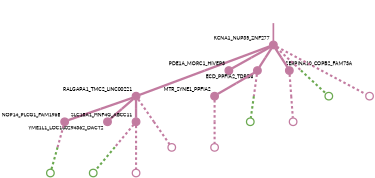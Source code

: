 strict digraph  {
graph[splines=false]; nodesep=0.7; rankdir=TB; ranksep=0.6; forcelabels=true; dpi=600; size=2.5;
0 [color="#c27ba0ff", fillcolor="#c27ba0ff", fixedsize=true, fontname=Lato, fontsize="12pt", height="0.25", label="", penwidth=3, shape=circle, style=filled, xlabel=KCNA1_NUP35_ZNF277];
1 [color="#c27ba0ff", fillcolor="#c27ba0ff", fixedsize=true, fontname=Lato, fontsize="12pt", height="0.25", label="", penwidth=3, shape=circle, style=filled, xlabel=RALGAPA1_TMC2_LINC00221];
2 [color="#c27ba0ff", fillcolor="#c27ba0ff", fixedsize=true, fontname=Lato, fontsize="12pt", height="0.25", label="", penwidth=3, shape=circle, style=filled, xlabel=PDE1A_MORC1_HIVEP3];
5 [color="#c27ba0ff", fillcolor="#c27ba0ff", fixedsize=true, fontname=Lato, fontsize="12pt", height="0.25", label="", penwidth=3, shape=circle, style=filled, xlabel=ECD_PPFIA2_TDRD6];
8 [color="#c27ba0ff", fillcolor="#c27ba0ff", fixedsize=true, fontname=Lato, fontsize="12pt", height="0.25", label="", penwidth=3, shape=circle, style=filled, xlabel=SERPINA10_COPB2_FAM73A];
9 [color="#6aa84fff", fillcolor="#6aa84fff", fixedsize=true, fontname=Lato, fontsize="12pt", height="0.25", label="", penwidth=3, shape=circle, style=solid, xlabel=""];
13 [color="#c27ba0ff", fillcolor="#c27ba0ff", fixedsize=true, fontname=Lato, fontsize="12pt", height="0.25", label="", penwidth=3, shape=circle, style=solid, xlabel=""];
4 [color="#c27ba0ff", fillcolor="#c27ba0ff", fixedsize=true, fontname=Lato, fontsize="12pt", height="0.25", label="", penwidth=3, shape=circle, style=filled, xlabel=NOP14_PLCG1_FAM196B];
6 [color="#c27ba0ff", fillcolor="#c27ba0ff", fixedsize=true, fontname=Lato, fontsize="12pt", height="0.25", label="", penwidth=3, shape=circle, style=filled, xlabel=YME1L1_LOC100294362_DACT2];
7 [color="#c27ba0ff", fillcolor="#c27ba0ff", fixedsize=true, fontname=Lato, fontsize="12pt", height="0.25", label="", penwidth=3, shape=circle, style=filled, xlabel=SLC18A1_HNF4G_ABCC11];
14 [color="#c27ba0ff", fillcolor="#c27ba0ff", fixedsize=true, fontname=Lato, fontsize="12pt", height="0.25", label="", penwidth=3, shape=circle, style=solid, xlabel=""];
3 [color="#c27ba0ff", fillcolor="#c27ba0ff", fixedsize=true, fontname=Lato, fontsize="12pt", height="0.25", label="", penwidth=3, shape=circle, style=filled, xlabel=MTR_SYNE1_PPFIA2];
15 [color="#c27ba0ff", fillcolor="#c27ba0ff", fixedsize=true, fontname=Lato, fontsize="12pt", height="0.25", label="", penwidth=3, shape=circle, style=solid, xlabel=""];
10 [color="#6aa84fff", fillcolor="#6aa84fff", fixedsize=true, fontname=Lato, fontsize="12pt", height="0.25", label="", penwidth=3, shape=circle, style=solid, xlabel=""];
11 [color="#6aa84fff", fillcolor="#6aa84fff", fixedsize=true, fontname=Lato, fontsize="12pt", height="0.25", label="", penwidth=3, shape=circle, style=solid, xlabel=""];
12 [color="#6aa84fff", fillcolor="#6aa84fff", fixedsize=true, fontname=Lato, fontsize="12pt", height="0.25", label="", penwidth=3, shape=circle, style=solid, xlabel=""];
16 [color="#c27ba0ff", fillcolor="#c27ba0ff", fixedsize=true, fontname=Lato, fontsize="12pt", height="0.25", label="", penwidth=3, shape=circle, style=solid, xlabel=""];
17 [color="#c27ba0ff", fillcolor="#c27ba0ff", fixedsize=true, fontname=Lato, fontsize="12pt", height="0.25", label="", penwidth=3, shape=circle, style=solid, xlabel=""];
normal [label="", penwidth=3, style=invis, xlabel=KCNA1_NUP35_ZNF277];
0 -> 1  [arrowsize=0, color="#c27ba0ff;0.5:#c27ba0ff", minlen="2.0", penwidth="5.5", style=solid];
0 -> 2  [arrowsize=0, color="#c27ba0ff;0.5:#c27ba0ff", minlen="1.8571429252624512", penwidth="5.5", style=solid];
0 -> 5  [arrowsize=0, color="#c27ba0ff;0.5:#c27ba0ff", minlen="1.2857143878936768", penwidth="5.5", style=solid];
0 -> 8  [arrowsize=0, color="#c27ba0ff;0.5:#c27ba0ff", minlen="1.0", penwidth="5.5", style=solid];
0 -> 9  [arrowsize=0, color="#c27ba0ff;0.5:#6aa84fff", minlen="2.0", penwidth=5, style=dashed];
0 -> 13  [arrowsize=0, color="#c27ba0ff;0.5:#c27ba0ff", minlen="2.0", penwidth=5, style=dashed];
1 -> 4  [arrowsize=0, color="#c27ba0ff;0.5:#c27ba0ff", minlen="1.4285714626312256", penwidth="5.5", style=solid];
1 -> 6  [arrowsize=0, color="#c27ba0ff;0.5:#c27ba0ff", minlen="1.1428571939468384", penwidth="5.5", style=solid];
1 -> 7  [arrowsize=0, color="#c27ba0ff;0.5:#c27ba0ff", minlen="1.1428571939468384", penwidth="5.5", style=solid];
1 -> 14  [arrowsize=0, color="#c27ba0ff;0.5:#c27ba0ff", minlen="2.0", penwidth=5, style=dashed];
5 -> 3  [arrowsize=0, color="#c27ba0ff;0.5:#c27ba0ff", minlen="1.7142857313156128", penwidth="5.5", style=solid];
5 -> 11  [arrowsize=0, color="#c27ba0ff;0.5:#6aa84fff", minlen="2.0", penwidth=5, style=dashed];
8 -> 17  [arrowsize=0, color="#c27ba0ff;0.5:#c27ba0ff", minlen="2.0", penwidth=5, style=dashed];
4 -> 10  [arrowsize=0, color="#c27ba0ff;0.5:#6aa84fff", minlen="2.0", penwidth=5, style=dashed];
7 -> 12  [arrowsize=0, color="#c27ba0ff;0.5:#6aa84fff", minlen="2.0", penwidth=5, style=dashed];
7 -> 16  [arrowsize=0, color="#c27ba0ff;0.5:#c27ba0ff", minlen="2.0", penwidth=5, style=dashed];
3 -> 15  [arrowsize=0, color="#c27ba0ff;0.5:#c27ba0ff", minlen="2.0", penwidth=5, style=dashed];
normal -> 0  [arrowsize=0, color="#c27ba0ff", label="", penwidth=4, style=solid];
}
